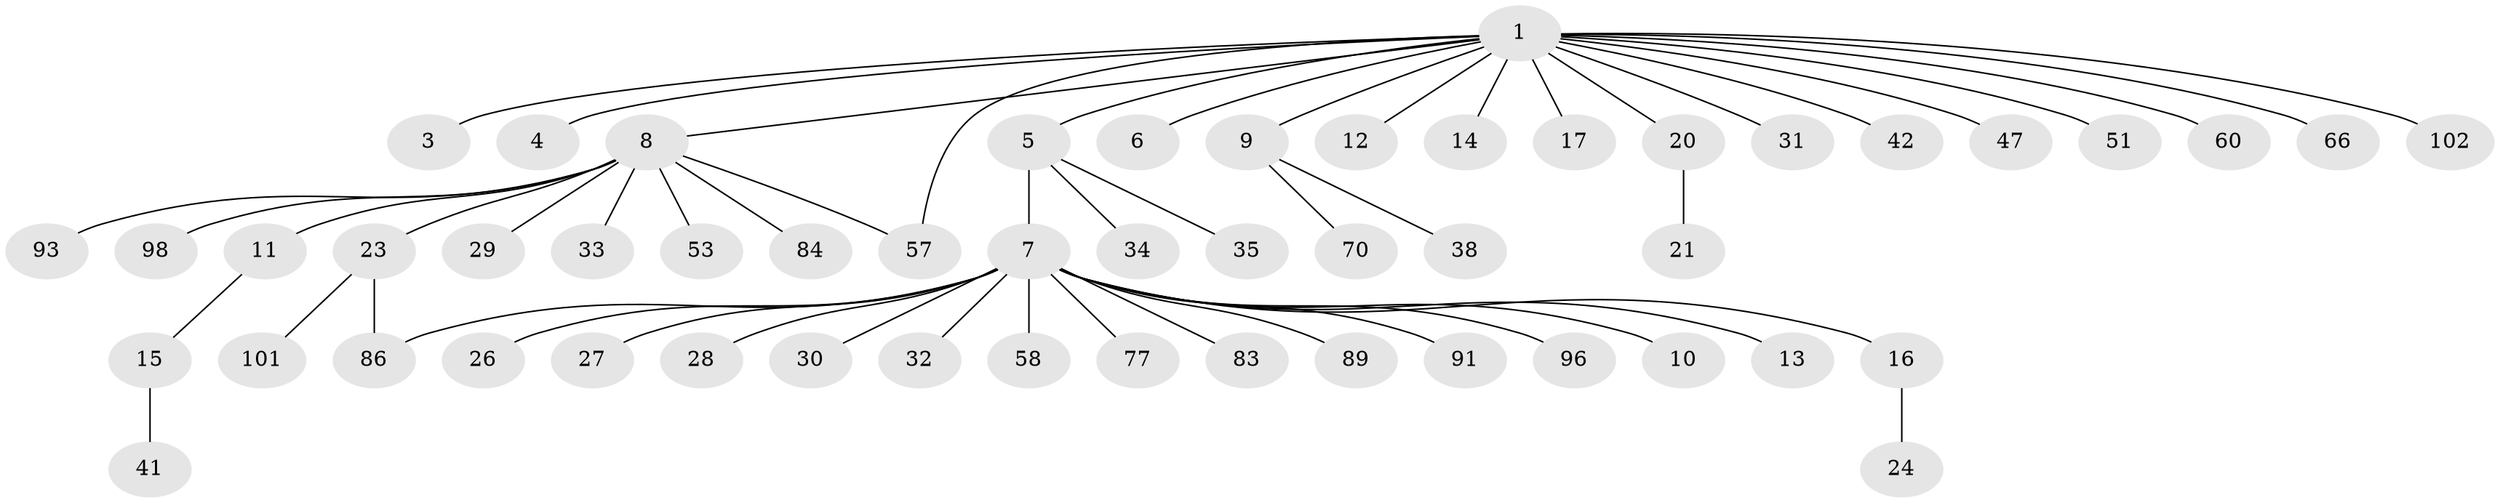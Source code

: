 // original degree distribution, {16: 0.01904761904761905, 4: 0.0380952380952381, 1: 0.6761904761904762, 18: 0.009523809523809525, 3: 0.047619047619047616, 10: 0.009523809523809525, 7: 0.009523809523809525, 2: 0.18095238095238095, 5: 0.009523809523809525}
// Generated by graph-tools (version 1.1) at 2025/14/03/09/25 04:14:29]
// undirected, 52 vertices, 53 edges
graph export_dot {
graph [start="1"]
  node [color=gray90,style=filled];
  1 [super="+2"];
  3;
  4;
  5 [super="+22+25+55+44+72+73+81+103+105+68+52+85+48+40"];
  6 [super="+75+95"];
  7;
  8;
  9;
  10;
  11 [super="+80+94+61+19+36"];
  12;
  13;
  14;
  15 [super="+37+18"];
  16;
  17;
  20;
  21 [super="+39"];
  23 [super="+50"];
  24;
  26;
  27;
  28 [super="+49"];
  29 [super="+56+46"];
  30;
  31;
  32;
  33;
  34 [super="+64"];
  35;
  38;
  41;
  42;
  47;
  51 [super="+90"];
  53;
  57 [super="+71+78+65"];
  58;
  60;
  66;
  70;
  77;
  83;
  84 [super="+97"];
  86 [super="+99+88"];
  89;
  91;
  93;
  96;
  98;
  101;
  102;
  1 -- 3;
  1 -- 4;
  1 -- 5;
  1 -- 8;
  1 -- 9;
  1 -- 12;
  1 -- 17;
  1 -- 20;
  1 -- 31;
  1 -- 42;
  1 -- 47;
  1 -- 51;
  1 -- 57;
  1 -- 60;
  1 -- 102;
  1 -- 66;
  1 -- 6;
  1 -- 14;
  5 -- 7;
  5 -- 34;
  5 -- 35;
  7 -- 10;
  7 -- 13;
  7 -- 16;
  7 -- 26;
  7 -- 27;
  7 -- 28;
  7 -- 30;
  7 -- 32;
  7 -- 58;
  7 -- 77;
  7 -- 83;
  7 -- 89;
  7 -- 91;
  7 -- 96;
  7 -- 86;
  8 -- 11;
  8 -- 23;
  8 -- 29;
  8 -- 33;
  8 -- 53;
  8 -- 84;
  8 -- 93;
  8 -- 98;
  8 -- 57;
  9 -- 38;
  9 -- 70;
  11 -- 15;
  15 -- 41;
  16 -- 24;
  20 -- 21;
  23 -- 86;
  23 -- 101;
}
